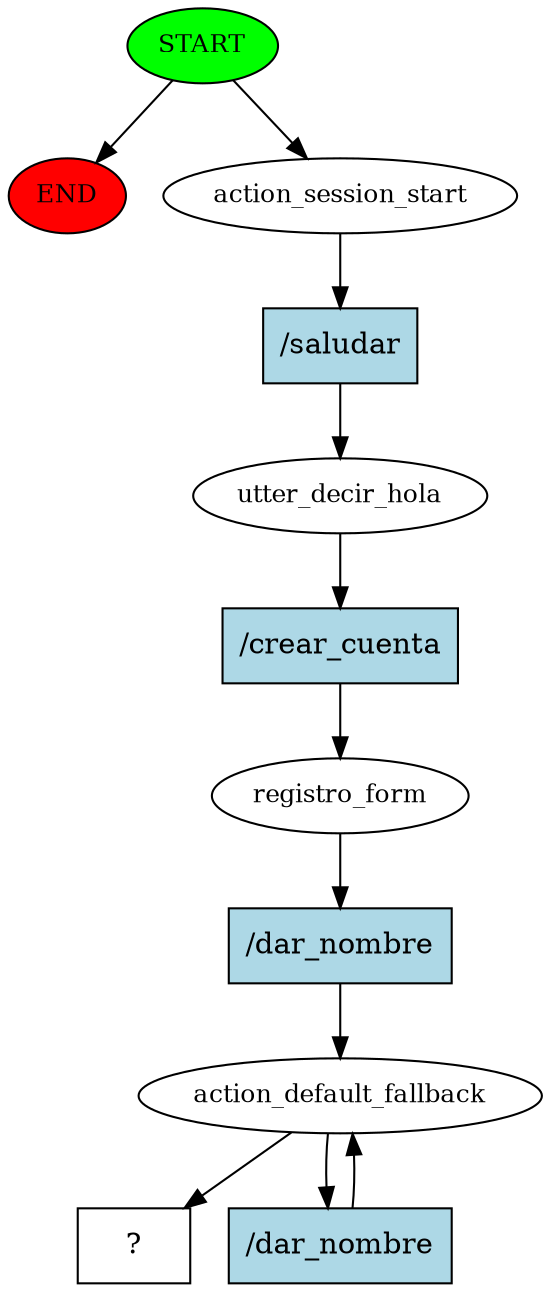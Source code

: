 digraph  {
0 [class="start active", fillcolor=green, fontsize=12, label=START, style=filled];
"-1" [class=end, fillcolor=red, fontsize=12, label=END, style=filled];
1 [class=active, fontsize=12, label=action_session_start];
2 [class=active, fontsize=12, label=utter_decir_hola];
3 [class=active, fontsize=12, label=registro_form];
4 [class=active, fontsize=12, label=action_default_fallback];
6 [class="intent dashed active", label="  ?  ", shape=rect];
7 [class="intent active", fillcolor=lightblue, label="/saludar", shape=rect, style=filled];
8 [class="intent active", fillcolor=lightblue, label="/crear_cuenta", shape=rect, style=filled];
9 [class="intent active", fillcolor=lightblue, label="/dar_nombre", shape=rect, style=filled];
10 [class="intent active", fillcolor=lightblue, label="/dar_nombre", shape=rect, style=filled];
0 -> "-1"  [class="", key=NONE, label=""];
0 -> 1  [class=active, key=NONE, label=""];
1 -> 7  [class=active, key=0];
2 -> 8  [class=active, key=0];
3 -> 9  [class=active, key=0];
4 -> 6  [class=active, key=NONE, label=""];
4 -> 10  [class=active, key=0];
7 -> 2  [class=active, key=0];
8 -> 3  [class=active, key=0];
9 -> 4  [class=active, key=0];
10 -> 4  [class=active, key=0];
}
